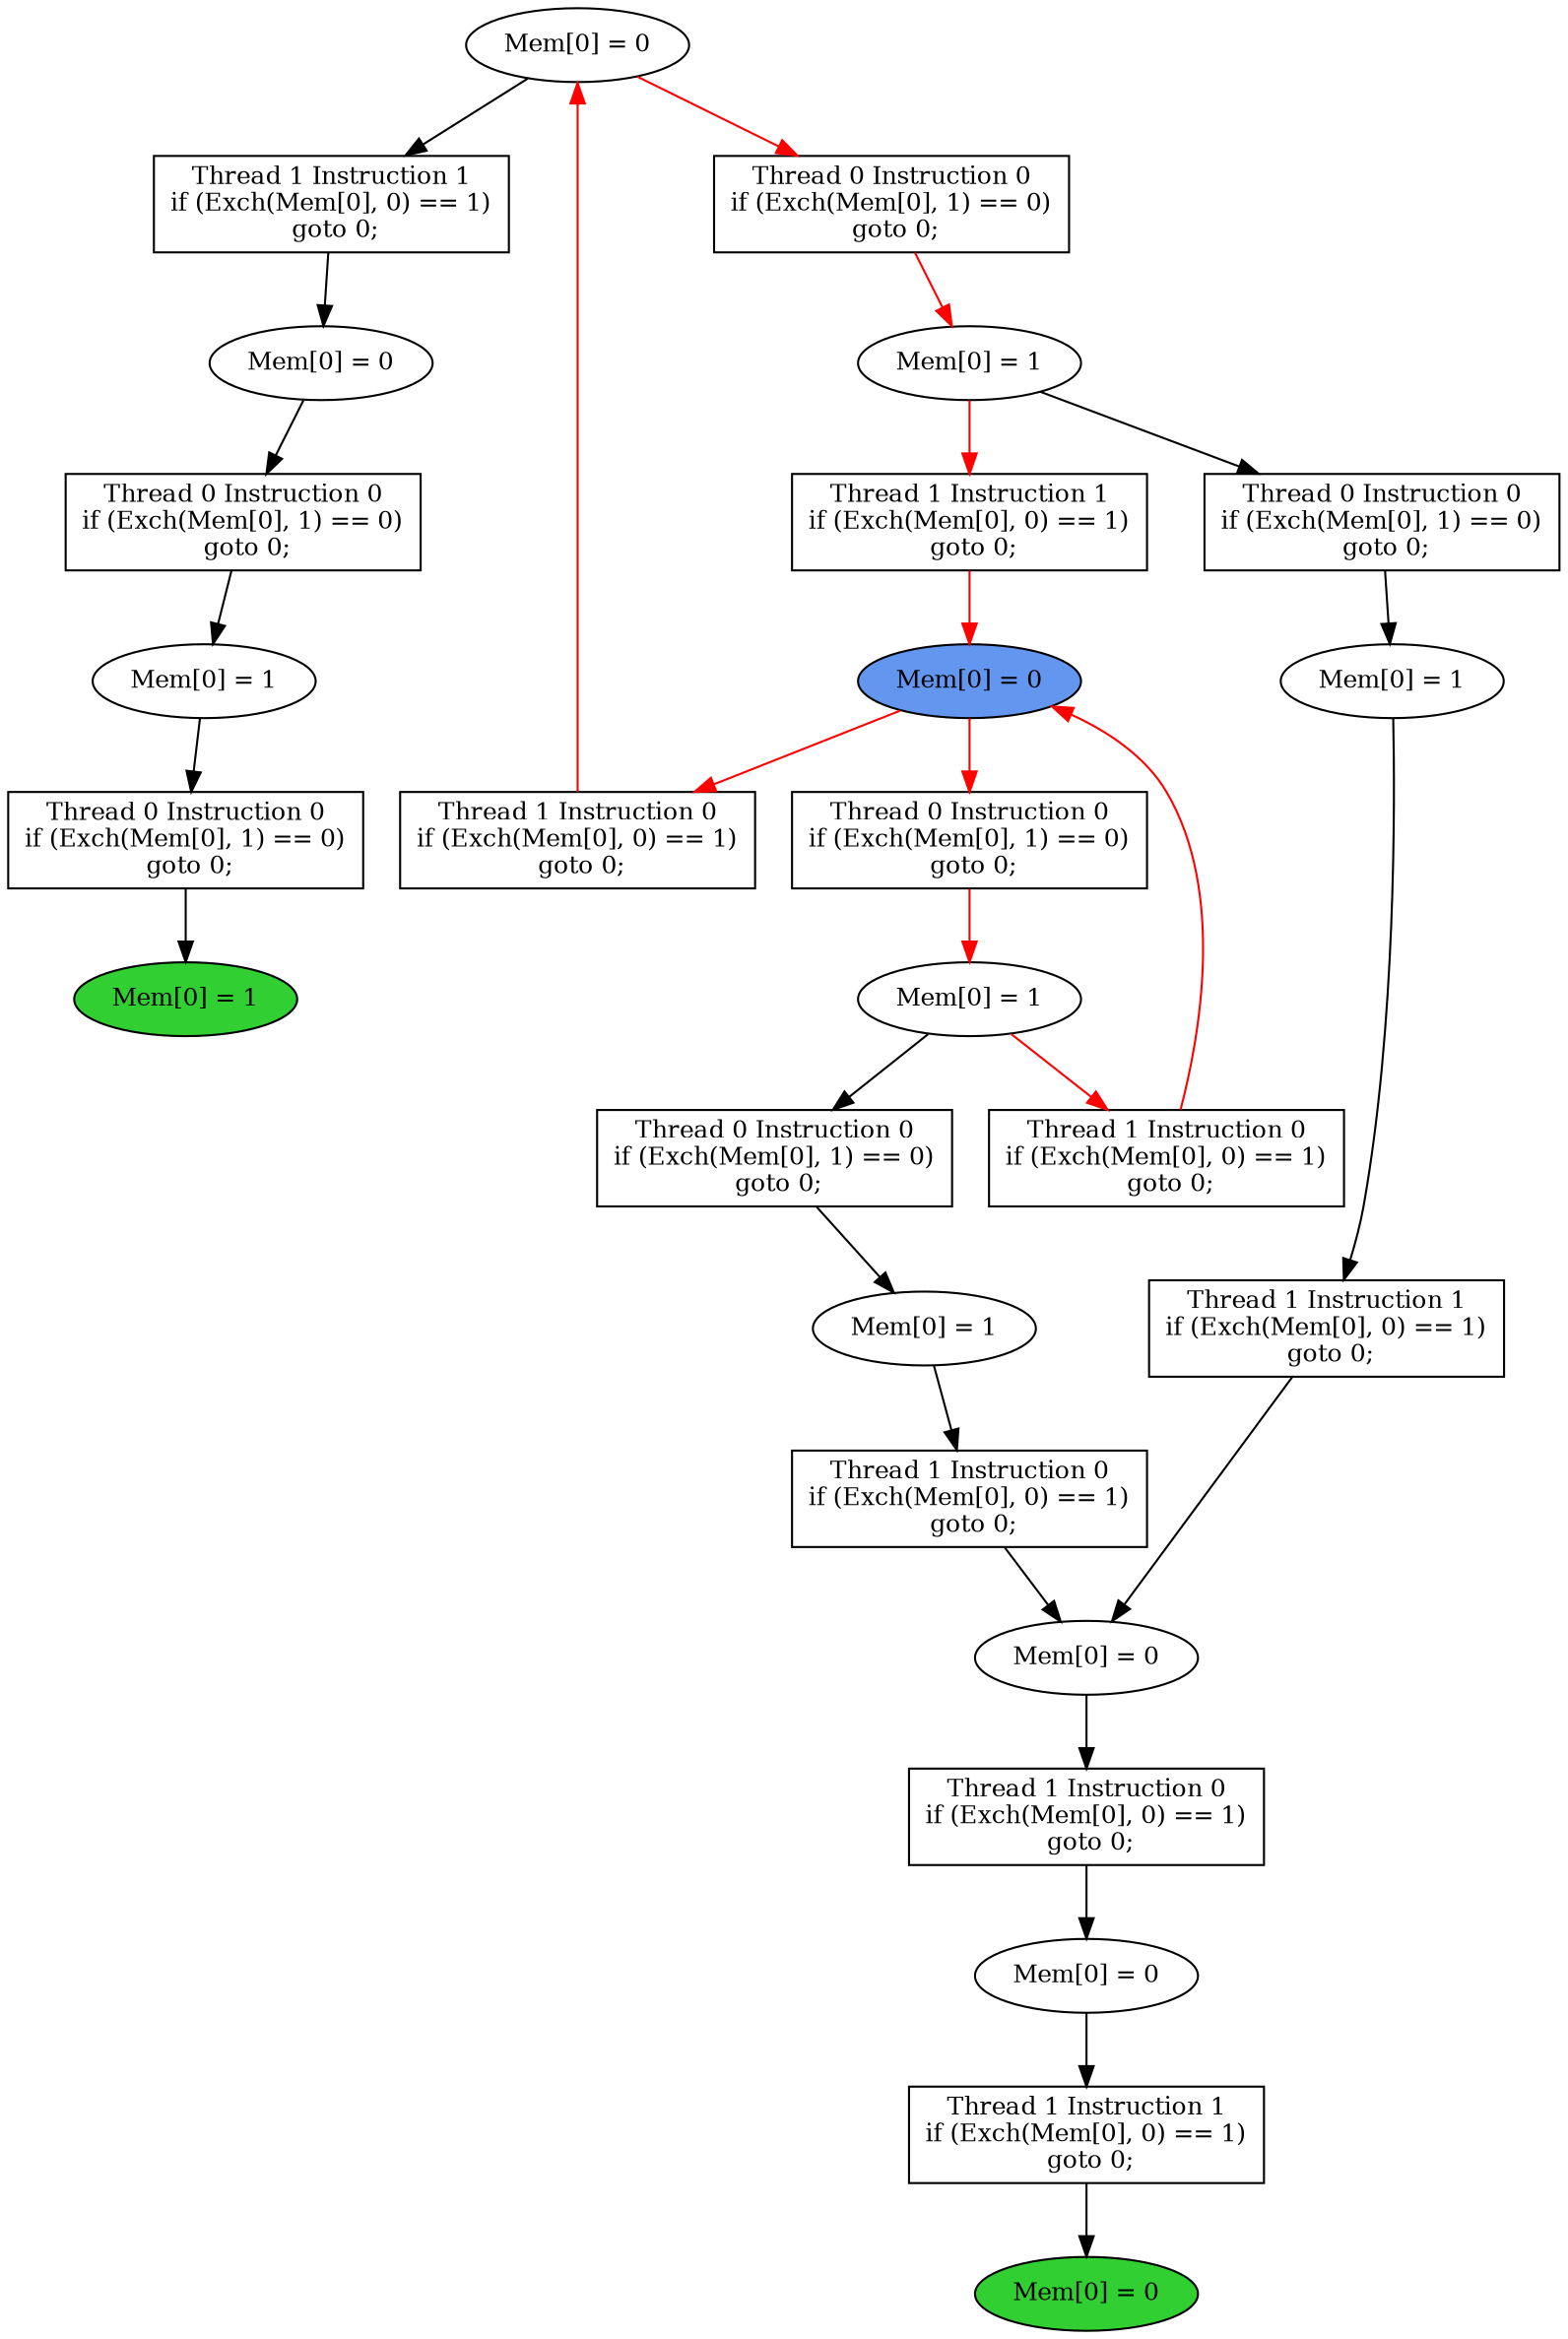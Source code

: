 digraph "graph" {
graph [fontsize=12]
node [fontsize=12]
edge [fontsize=12]
rankdir=TB;
"N20" -> "N19" [uuid = "<A0, END1>", color = "#000000", fontcolor = "#ffffff", style = "solid", label = "", dir = "forward", weight = "1"]
"N15" -> "N14" [uuid = "<A1, S8>", color = "#000000", fontcolor = "#ffffff", style = "solid", label = "", dir = "forward", weight = "1"]
"N16" -> "N12" [uuid = "<A2, S3>", color = "#000000", fontcolor = "#ffffff", style = "solid", label = "", dir = "forward", weight = "1"]
"N24" -> "N23" [uuid = "<A3, S0>", color = "#000000", fontcolor = "#ffffff", style = "solid", label = "", dir = "forward", weight = "1"]
"N33" -> "N32" [uuid = "<A4, START$0>", color = "#ff0000", fontcolor = "#ffffff", style = "solid", label = "", dir = "forward", weight = "1"]
"N32" -> "N27" [uuid = "<A5, START$0>", color = "#ff0000", fontcolor = "#ffffff", style = "solid", label = "", dir = "back", weight = "1"]
"N18" -> "N17" [uuid = "<A6, S7>", color = "#000000", fontcolor = "#ffffff", style = "solid", label = "", dir = "forward", weight = "1"]
"N29" -> "N28" [uuid = "<A7, S6>", color = "#ff0000", fontcolor = "#ffffff", style = "solid", label = "", dir = "forward", weight = "1"]
"N35" -> "N34" [uuid = "<A8, S5>", color = "#ff0000", fontcolor = "#ffffff", style = "solid", label = "", dir = "forward", weight = "1"]
"N22" -> "N21" [uuid = "<A9, S4>", color = "#000000", fontcolor = "#ffffff", style = "solid", label = "", dir = "forward", weight = "1"]
"N13" -> "N12" [uuid = "<A10, S3>", color = "#000000", fontcolor = "#ffffff", style = "solid", label = "", dir = "forward", weight = "1"]
"N36" -> "N26" [uuid = "<A11, S2>", color = "#ff0000", fontcolor = "#ffffff", style = "solid", label = "", dir = "back", weight = "1"]
"N11" -> "N10" [uuid = "<A12, S1>", color = "#000000", fontcolor = "#ffffff", style = "solid", label = "", dir = "forward", weight = "1"]
"N9" -> "N8" [uuid = "<A13, END0>", color = "#000000", fontcolor = "#ffffff", style = "solid", label = "", dir = "forward", weight = "1"]
"N21" -> "N20" [uuid = "<A0, S4>", color = "#000000", fontcolor = "#ffffff", style = "solid", label = "", dir = "forward", weight = "1"]
"N28" -> "N15" [uuid = "<A1, S6>", color = "#000000", fontcolor = "#ffffff", style = "solid", label = "", dir = "forward", weight = "1"]
"N17" -> "N16" [uuid = "<A2, S7>", color = "#000000", fontcolor = "#ffffff", style = "solid", label = "", dir = "forward", weight = "1"]
"N36" -> "N24" [uuid = "<A3, S2>", color = "#000000", fontcolor = "#ffffff", style = "solid", label = "", dir = "forward", weight = "1"]
"N34" -> "N33" [uuid = "<A4, S5>", color = "#ff0000", fontcolor = "#ffffff", style = "solid", label = "", dir = "forward", weight = "1"]
"N28" -> "N27" [uuid = "<A5, S6>", color = "#ff0000", fontcolor = "#ffffff", style = "solid", label = "", dir = "forward", weight = "1"]
"N34" -> "N18" [uuid = "<A6, S5>", color = "#000000", fontcolor = "#ffffff", style = "solid", label = "", dir = "forward", weight = "1"]
"N32" -> "N29" [uuid = "<A7, START$0>", color = "#ff0000", fontcolor = "#ffffff", style = "solid", label = "", dir = "forward", weight = "1"]
"N36" -> "N35" [uuid = "<A8, S2>", color = "#ff0000", fontcolor = "#ffffff", style = "solid", label = "", dir = "forward", weight = "1"]
"N23" -> "N22" [uuid = "<A9, S0>", color = "#000000", fontcolor = "#ffffff", style = "solid", label = "", dir = "forward", weight = "1"]
"N14" -> "N13" [uuid = "<A10, S8>", color = "#000000", fontcolor = "#ffffff", style = "solid", label = "", dir = "forward", weight = "1"]
"N32" -> "N26" [uuid = "<A11, START$0>", color = "#ff0000", fontcolor = "#ffffff", style = "solid", label = "", dir = "forward", weight = "1"]
"N12" -> "N11" [uuid = "<A12, S3>", color = "#000000", fontcolor = "#ffffff", style = "solid", label = "", dir = "forward", weight = "1"]
"N10" -> "N9" [uuid = "<A13, S1>", color = "#000000", fontcolor = "#ffffff", style = "solid", label = "", dir = "forward", weight = "1"]
"N8" [uuid="END0", label="Mem[0] = 0", fillcolor = "#31cf31", fontcolor = "#000000", shape = "ellipse", style = "filled, solid"]
"N9" [uuid="A13", label="Thread 1 Instruction 1
if (Exch(Mem[0], 0) == 1)
 goto 0;", fillcolor = "#ffffff", fontcolor = "#000000", shape = "box", style = "filled, solid"]
"N10" [uuid="S1", label="Mem[0] = 0", fillcolor = "#ffffff", fontcolor = "#000000", shape = "ellipse", style = "filled, solid"]
"N11" [uuid="A12", label="Thread 1 Instruction 0
if (Exch(Mem[0], 0) == 1)
 goto 0;", fillcolor = "#ffffff", fontcolor = "#000000", shape = "box", style = "filled, solid"]
"N12" [uuid="S3", label="Mem[0] = 0", fillcolor = "#ffffff", fontcolor = "#000000", shape = "ellipse", style = "filled, solid"]
"N13" [uuid="A10", label="Thread 1 Instruction 0
if (Exch(Mem[0], 0) == 1)
 goto 0;", fillcolor = "#ffffff", fontcolor = "#000000", shape = "box", style = "filled, solid"]
"N14" [uuid="S8", label="Mem[0] = 1", fillcolor = "#ffffff", fontcolor = "#000000", shape = "ellipse", style = "filled, solid"]
"N15" [uuid="A1", label="Thread 0 Instruction 0
if (Exch(Mem[0], 1) == 0)
 goto 0;", fillcolor = "#ffffff", fontcolor = "#000000", shape = "box", style = "filled, solid"]
"N16" [uuid="A2", label="Thread 1 Instruction 1
if (Exch(Mem[0], 0) == 1)
 goto 0;", fillcolor = "#ffffff", fontcolor = "#000000", shape = "box", style = "filled, solid"]
"N17" [uuid="S7", label="Mem[0] = 1", fillcolor = "#ffffff", fontcolor = "#000000", shape = "ellipse", style = "filled, solid"]
"N18" [uuid="A6", label="Thread 0 Instruction 0
if (Exch(Mem[0], 1) == 0)
 goto 0;", fillcolor = "#ffffff", fontcolor = "#000000", shape = "box", style = "filled, solid"]
"N19" [uuid="END1", label="Mem[0] = 1", fillcolor = "#31cf31", fontcolor = "#000000", shape = "ellipse", style = "filled, solid"]
"N20" [uuid="A0", label="Thread 0 Instruction 0
if (Exch(Mem[0], 1) == 0)
 goto 0;", fillcolor = "#ffffff", fontcolor = "#000000", shape = "box", style = "filled, solid"]
"N21" [uuid="S4", label="Mem[0] = 1", fillcolor = "#ffffff", fontcolor = "#000000", shape = "ellipse", style = "filled, solid"]
"N22" [uuid="A9", label="Thread 0 Instruction 0
if (Exch(Mem[0], 1) == 0)
 goto 0;", fillcolor = "#ffffff", fontcolor = "#000000", shape = "box", style = "filled, solid"]
"N23" [uuid="S0", label="Mem[0] = 0", fillcolor = "#ffffff", fontcolor = "#000000", shape = "ellipse", style = "filled, solid"]
"N24" [uuid="A3", label="Thread 1 Instruction 1
if (Exch(Mem[0], 0) == 1)
 goto 0;", fillcolor = "#ffffff", fontcolor = "#000000", shape = "box", style = "filled, solid"]
"N26" [uuid="A11", label="Thread 1 Instruction 0
if (Exch(Mem[0], 0) == 1)
 goto 0;", fillcolor = "#ffffff", fontcolor = "#000000", shape = "box", style = "filled, solid"]
"N27" [uuid="A5", label="Thread 1 Instruction 0
if (Exch(Mem[0], 0) == 1)
 goto 0;", fillcolor = "#ffffff", fontcolor = "#000000", shape = "box", style = "filled, solid"]
"N28" [uuid="S6", label="Mem[0] = 1", fillcolor = "#ffffff", fontcolor = "#000000", shape = "ellipse", style = "filled, solid"]
"N29" [uuid="A7", label="Thread 0 Instruction 0
if (Exch(Mem[0], 1) == 0)
 goto 0;", fillcolor = "#ffffff", fontcolor = "#000000", shape = "box", style = "filled, solid"]
"N32" [uuid="START$0", label="Mem[0] = 0", fillcolor = "#6396ef", fontcolor = "#000000", shape = "ellipse", style = "filled, solid"]
"N33" [uuid="A4", label="Thread 1 Instruction 1
if (Exch(Mem[0], 0) == 1)
 goto 0;", fillcolor = "#ffffff", fontcolor = "#000000", shape = "box", style = "filled, solid"]
"N34" [uuid="S5", label="Mem[0] = 1", fillcolor = "#ffffff", fontcolor = "#000000", shape = "ellipse", style = "filled, solid"]
"N35" [uuid="A8", label="Thread 0 Instruction 0
if (Exch(Mem[0], 1) == 0)
 goto 0;", fillcolor = "#ffffff", fontcolor = "#000000", shape = "box", style = "filled, solid"]
"N36" [uuid="S2", label="Mem[0] = 0", fillcolor = "#ffffff", fontcolor = "#000000", shape = "ellipse", style = "filled, solid"]
}